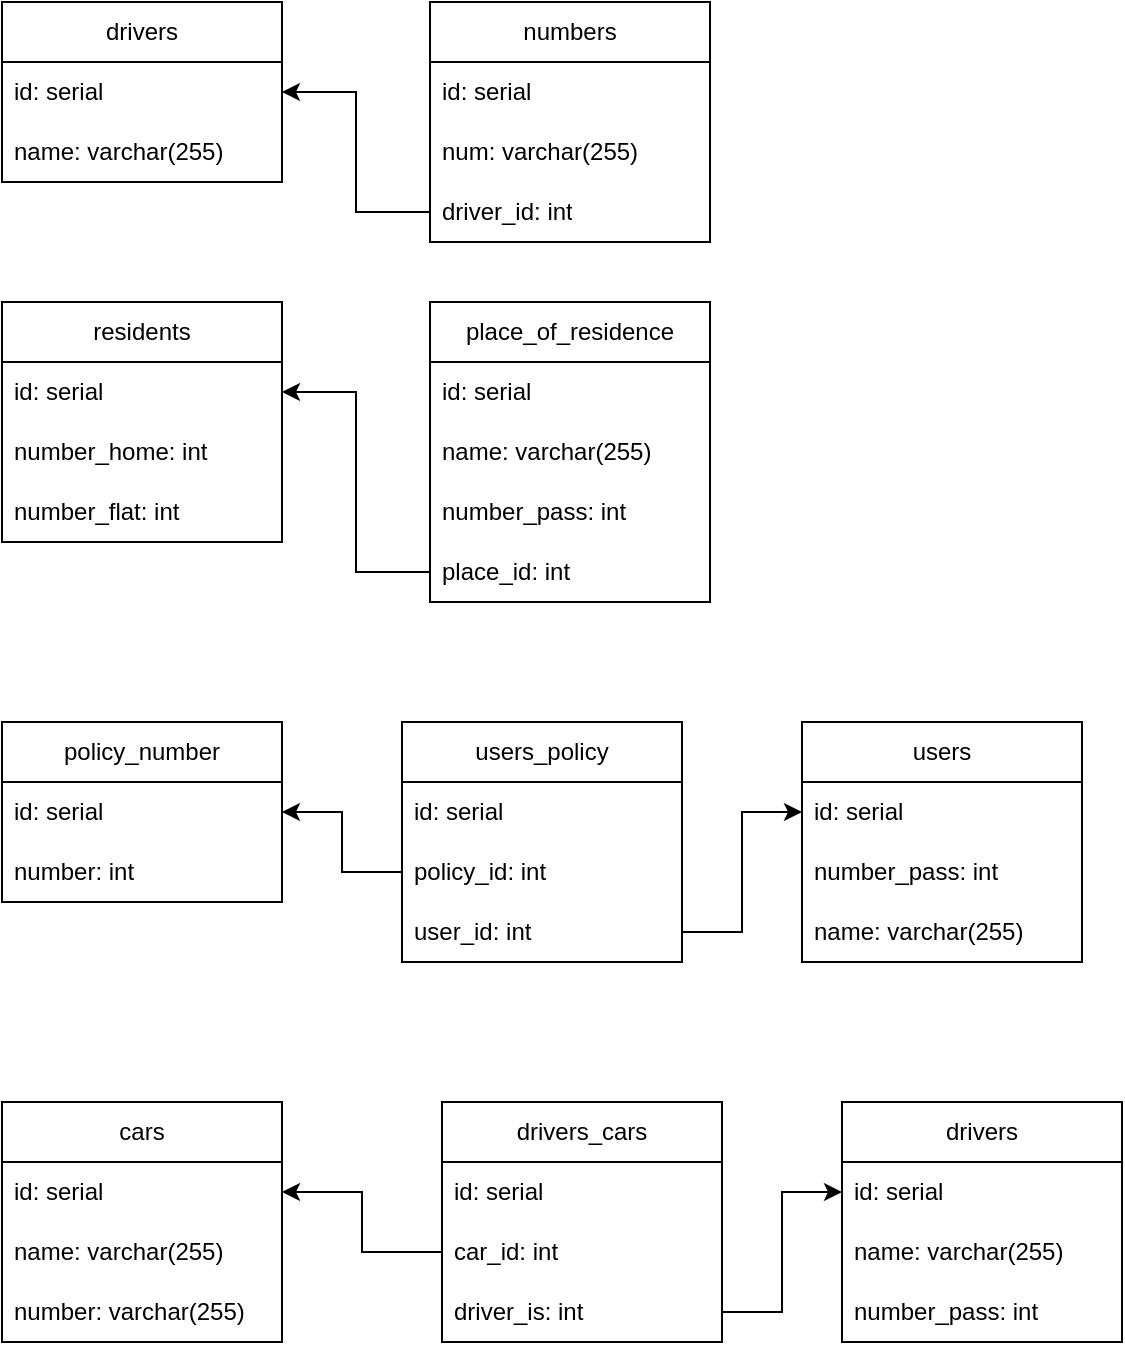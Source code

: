 <mxfile version="20.5.3" type="device"><diagram id="C5RBs43oDa-KdzZeNtuy" name="Page-1"><mxGraphModel dx="1092" dy="709" grid="1" gridSize="10" guides="1" tooltips="1" connect="1" arrows="1" fold="1" page="1" pageScale="1" pageWidth="827" pageHeight="1169" math="0" shadow="0"><root><mxCell id="WIyWlLk6GJQsqaUBKTNV-0"/><mxCell id="WIyWlLk6GJQsqaUBKTNV-1" parent="WIyWlLk6GJQsqaUBKTNV-0"/><mxCell id="gZAt0WOQjb08Eiem1SzB-1" value="drivers" style="swimlane;fontStyle=0;childLayout=stackLayout;horizontal=1;startSize=30;horizontalStack=0;resizeParent=1;resizeParentMax=0;resizeLast=0;collapsible=1;marginBottom=0;whiteSpace=wrap;html=1;" vertex="1" parent="WIyWlLk6GJQsqaUBKTNV-1"><mxGeometry x="60" y="60" width="140" height="90" as="geometry"/></mxCell><mxCell id="gZAt0WOQjb08Eiem1SzB-2" value="&lt;div&gt;&lt;span style=&quot;font-size: 12px;&quot;&gt;id: serial&lt;/span&gt;&lt;/div&gt;" style="text;strokeColor=none;fillColor=none;align=left;verticalAlign=middle;spacingLeft=4;spacingRight=4;overflow=hidden;points=[[0,0.5],[1,0.5]];portConstraint=eastwest;rotatable=0;whiteSpace=wrap;html=1;" vertex="1" parent="gZAt0WOQjb08Eiem1SzB-1"><mxGeometry y="30" width="140" height="30" as="geometry"/></mxCell><mxCell id="gZAt0WOQjb08Eiem1SzB-3" value="name: varchar(255)" style="text;strokeColor=none;fillColor=none;align=left;verticalAlign=middle;spacingLeft=4;spacingRight=4;overflow=hidden;points=[[0,0.5],[1,0.5]];portConstraint=eastwest;rotatable=0;whiteSpace=wrap;html=1;" vertex="1" parent="gZAt0WOQjb08Eiem1SzB-1"><mxGeometry y="60" width="140" height="30" as="geometry"/></mxCell><mxCell id="gZAt0WOQjb08Eiem1SzB-8" value="numbers" style="swimlane;fontStyle=0;childLayout=stackLayout;horizontal=1;startSize=30;horizontalStack=0;resizeParent=1;resizeParentMax=0;resizeLast=0;collapsible=1;marginBottom=0;whiteSpace=wrap;html=1;" vertex="1" parent="WIyWlLk6GJQsqaUBKTNV-1"><mxGeometry x="274" y="60" width="140" height="120" as="geometry"/></mxCell><mxCell id="gZAt0WOQjb08Eiem1SzB-9" value="id: serial" style="text;strokeColor=none;fillColor=none;align=left;verticalAlign=middle;spacingLeft=4;spacingRight=4;overflow=hidden;points=[[0,0.5],[1,0.5]];portConstraint=eastwest;rotatable=0;whiteSpace=wrap;html=1;" vertex="1" parent="gZAt0WOQjb08Eiem1SzB-8"><mxGeometry y="30" width="140" height="30" as="geometry"/></mxCell><mxCell id="gZAt0WOQjb08Eiem1SzB-10" value="num: varchar(255)" style="text;strokeColor=none;fillColor=none;align=left;verticalAlign=middle;spacingLeft=4;spacingRight=4;overflow=hidden;points=[[0,0.5],[1,0.5]];portConstraint=eastwest;rotatable=0;whiteSpace=wrap;html=1;" vertex="1" parent="gZAt0WOQjb08Eiem1SzB-8"><mxGeometry y="60" width="140" height="30" as="geometry"/></mxCell><mxCell id="gZAt0WOQjb08Eiem1SzB-11" value="driver_id: int" style="text;strokeColor=none;fillColor=none;align=left;verticalAlign=middle;spacingLeft=4;spacingRight=4;overflow=hidden;points=[[0,0.5],[1,0.5]];portConstraint=eastwest;rotatable=0;whiteSpace=wrap;html=1;" vertex="1" parent="gZAt0WOQjb08Eiem1SzB-8"><mxGeometry y="90" width="140" height="30" as="geometry"/></mxCell><mxCell id="gZAt0WOQjb08Eiem1SzB-13" value="" style="edgeStyle=orthogonalEdgeStyle;rounded=0;orthogonalLoop=1;jettySize=auto;html=1;entryX=1;entryY=0.5;entryDx=0;entryDy=0;" edge="1" parent="WIyWlLk6GJQsqaUBKTNV-1" source="gZAt0WOQjb08Eiem1SzB-11" target="gZAt0WOQjb08Eiem1SzB-2"><mxGeometry relative="1" as="geometry"/></mxCell><mxCell id="gZAt0WOQjb08Eiem1SzB-14" value="place_of_residence" style="swimlane;fontStyle=0;childLayout=stackLayout;horizontal=1;startSize=30;horizontalStack=0;resizeParent=1;resizeParentMax=0;resizeLast=0;collapsible=1;marginBottom=0;whiteSpace=wrap;html=1;" vertex="1" parent="WIyWlLk6GJQsqaUBKTNV-1"><mxGeometry x="274" y="210" width="140" height="150" as="geometry"/></mxCell><mxCell id="gZAt0WOQjb08Eiem1SzB-15" value="id: serial" style="text;strokeColor=none;fillColor=none;align=left;verticalAlign=middle;spacingLeft=4;spacingRight=4;overflow=hidden;points=[[0,0.5],[1,0.5]];portConstraint=eastwest;rotatable=0;whiteSpace=wrap;html=1;" vertex="1" parent="gZAt0WOQjb08Eiem1SzB-14"><mxGeometry y="30" width="140" height="30" as="geometry"/></mxCell><mxCell id="gZAt0WOQjb08Eiem1SzB-16" value="name: varchar(255)" style="text;strokeColor=none;fillColor=none;align=left;verticalAlign=middle;spacingLeft=4;spacingRight=4;overflow=hidden;points=[[0,0.5],[1,0.5]];portConstraint=eastwest;rotatable=0;whiteSpace=wrap;html=1;" vertex="1" parent="gZAt0WOQjb08Eiem1SzB-14"><mxGeometry y="60" width="140" height="30" as="geometry"/></mxCell><mxCell id="gZAt0WOQjb08Eiem1SzB-17" value="number_pass: int" style="text;strokeColor=none;fillColor=none;align=left;verticalAlign=middle;spacingLeft=4;spacingRight=4;overflow=hidden;points=[[0,0.5],[1,0.5]];portConstraint=eastwest;rotatable=0;whiteSpace=wrap;html=1;" vertex="1" parent="gZAt0WOQjb08Eiem1SzB-14"><mxGeometry y="90" width="140" height="30" as="geometry"/></mxCell><mxCell id="gZAt0WOQjb08Eiem1SzB-23" value="place_id: int" style="text;strokeColor=none;fillColor=none;align=left;verticalAlign=middle;spacingLeft=4;spacingRight=4;overflow=hidden;points=[[0,0.5],[1,0.5]];portConstraint=eastwest;rotatable=0;whiteSpace=wrap;html=1;" vertex="1" parent="gZAt0WOQjb08Eiem1SzB-14"><mxGeometry y="120" width="140" height="30" as="geometry"/></mxCell><mxCell id="gZAt0WOQjb08Eiem1SzB-18" value="residents" style="swimlane;fontStyle=0;childLayout=stackLayout;horizontal=1;startSize=30;horizontalStack=0;resizeParent=1;resizeParentMax=0;resizeLast=0;collapsible=1;marginBottom=0;whiteSpace=wrap;html=1;" vertex="1" parent="WIyWlLk6GJQsqaUBKTNV-1"><mxGeometry x="60" y="210" width="140" height="120" as="geometry"/></mxCell><mxCell id="gZAt0WOQjb08Eiem1SzB-19" value="id: serial" style="text;strokeColor=none;fillColor=none;align=left;verticalAlign=middle;spacingLeft=4;spacingRight=4;overflow=hidden;points=[[0,0.5],[1,0.5]];portConstraint=eastwest;rotatable=0;whiteSpace=wrap;html=1;" vertex="1" parent="gZAt0WOQjb08Eiem1SzB-18"><mxGeometry y="30" width="140" height="30" as="geometry"/></mxCell><mxCell id="gZAt0WOQjb08Eiem1SzB-20" value="number_home: int" style="text;strokeColor=none;fillColor=none;align=left;verticalAlign=middle;spacingLeft=4;spacingRight=4;overflow=hidden;points=[[0,0.5],[1,0.5]];portConstraint=eastwest;rotatable=0;whiteSpace=wrap;html=1;" vertex="1" parent="gZAt0WOQjb08Eiem1SzB-18"><mxGeometry y="60" width="140" height="30" as="geometry"/></mxCell><mxCell id="gZAt0WOQjb08Eiem1SzB-21" value="number_flat: int" style="text;strokeColor=none;fillColor=none;align=left;verticalAlign=middle;spacingLeft=4;spacingRight=4;overflow=hidden;points=[[0,0.5],[1,0.5]];portConstraint=eastwest;rotatable=0;whiteSpace=wrap;html=1;" vertex="1" parent="gZAt0WOQjb08Eiem1SzB-18"><mxGeometry y="90" width="140" height="30" as="geometry"/></mxCell><mxCell id="gZAt0WOQjb08Eiem1SzB-24" value="" style="edgeStyle=orthogonalEdgeStyle;rounded=0;orthogonalLoop=1;jettySize=auto;html=1;entryX=1;entryY=0.5;entryDx=0;entryDy=0;" edge="1" parent="WIyWlLk6GJQsqaUBKTNV-1" source="gZAt0WOQjb08Eiem1SzB-23" target="gZAt0WOQjb08Eiem1SzB-19"><mxGeometry relative="1" as="geometry"/></mxCell><mxCell id="gZAt0WOQjb08Eiem1SzB-25" value="policy_number" style="swimlane;fontStyle=0;childLayout=stackLayout;horizontal=1;startSize=30;horizontalStack=0;resizeParent=1;resizeParentMax=0;resizeLast=0;collapsible=1;marginBottom=0;whiteSpace=wrap;html=1;" vertex="1" parent="WIyWlLk6GJQsqaUBKTNV-1"><mxGeometry x="60" y="420" width="140" height="90" as="geometry"/></mxCell><mxCell id="gZAt0WOQjb08Eiem1SzB-26" value="id: serial" style="text;strokeColor=none;fillColor=none;align=left;verticalAlign=middle;spacingLeft=4;spacingRight=4;overflow=hidden;points=[[0,0.5],[1,0.5]];portConstraint=eastwest;rotatable=0;whiteSpace=wrap;html=1;" vertex="1" parent="gZAt0WOQjb08Eiem1SzB-25"><mxGeometry y="30" width="140" height="30" as="geometry"/></mxCell><mxCell id="gZAt0WOQjb08Eiem1SzB-27" value="number: int" style="text;strokeColor=none;fillColor=none;align=left;verticalAlign=middle;spacingLeft=4;spacingRight=4;overflow=hidden;points=[[0,0.5],[1,0.5]];portConstraint=eastwest;rotatable=0;whiteSpace=wrap;html=1;" vertex="1" parent="gZAt0WOQjb08Eiem1SzB-25"><mxGeometry y="60" width="140" height="30" as="geometry"/></mxCell><mxCell id="gZAt0WOQjb08Eiem1SzB-29" value="users" style="swimlane;fontStyle=0;childLayout=stackLayout;horizontal=1;startSize=30;horizontalStack=0;resizeParent=1;resizeParentMax=0;resizeLast=0;collapsible=1;marginBottom=0;whiteSpace=wrap;html=1;" vertex="1" parent="WIyWlLk6GJQsqaUBKTNV-1"><mxGeometry x="460" y="420" width="140" height="120" as="geometry"/></mxCell><mxCell id="gZAt0WOQjb08Eiem1SzB-30" value="id: serial" style="text;strokeColor=none;fillColor=none;align=left;verticalAlign=middle;spacingLeft=4;spacingRight=4;overflow=hidden;points=[[0,0.5],[1,0.5]];portConstraint=eastwest;rotatable=0;whiteSpace=wrap;html=1;" vertex="1" parent="gZAt0WOQjb08Eiem1SzB-29"><mxGeometry y="30" width="140" height="30" as="geometry"/></mxCell><mxCell id="gZAt0WOQjb08Eiem1SzB-31" value="number_pass: int" style="text;strokeColor=none;fillColor=none;align=left;verticalAlign=middle;spacingLeft=4;spacingRight=4;overflow=hidden;points=[[0,0.5],[1,0.5]];portConstraint=eastwest;rotatable=0;whiteSpace=wrap;html=1;" vertex="1" parent="gZAt0WOQjb08Eiem1SzB-29"><mxGeometry y="60" width="140" height="30" as="geometry"/></mxCell><mxCell id="gZAt0WOQjb08Eiem1SzB-32" value="name: varchar(255)" style="text;strokeColor=none;fillColor=none;align=left;verticalAlign=middle;spacingLeft=4;spacingRight=4;overflow=hidden;points=[[0,0.5],[1,0.5]];portConstraint=eastwest;rotatable=0;whiteSpace=wrap;html=1;" vertex="1" parent="gZAt0WOQjb08Eiem1SzB-29"><mxGeometry y="90" width="140" height="30" as="geometry"/></mxCell><mxCell id="gZAt0WOQjb08Eiem1SzB-33" value="users_policy" style="swimlane;fontStyle=0;childLayout=stackLayout;horizontal=1;startSize=30;horizontalStack=0;resizeParent=1;resizeParentMax=0;resizeLast=0;collapsible=1;marginBottom=0;whiteSpace=wrap;html=1;" vertex="1" parent="WIyWlLk6GJQsqaUBKTNV-1"><mxGeometry x="260" y="420" width="140" height="120" as="geometry"/></mxCell><mxCell id="gZAt0WOQjb08Eiem1SzB-34" value="id: serial" style="text;strokeColor=none;fillColor=none;align=left;verticalAlign=middle;spacingLeft=4;spacingRight=4;overflow=hidden;points=[[0,0.5],[1,0.5]];portConstraint=eastwest;rotatable=0;whiteSpace=wrap;html=1;" vertex="1" parent="gZAt0WOQjb08Eiem1SzB-33"><mxGeometry y="30" width="140" height="30" as="geometry"/></mxCell><mxCell id="gZAt0WOQjb08Eiem1SzB-35" value="policy_id: int" style="text;strokeColor=none;fillColor=none;align=left;verticalAlign=middle;spacingLeft=4;spacingRight=4;overflow=hidden;points=[[0,0.5],[1,0.5]];portConstraint=eastwest;rotatable=0;whiteSpace=wrap;html=1;" vertex="1" parent="gZAt0WOQjb08Eiem1SzB-33"><mxGeometry y="60" width="140" height="30" as="geometry"/></mxCell><mxCell id="gZAt0WOQjb08Eiem1SzB-36" value="user_id: int" style="text;strokeColor=none;fillColor=none;align=left;verticalAlign=middle;spacingLeft=4;spacingRight=4;overflow=hidden;points=[[0,0.5],[1,0.5]];portConstraint=eastwest;rotatable=0;whiteSpace=wrap;html=1;" vertex="1" parent="gZAt0WOQjb08Eiem1SzB-33"><mxGeometry y="90" width="140" height="30" as="geometry"/></mxCell><mxCell id="gZAt0WOQjb08Eiem1SzB-37" value="" style="edgeStyle=orthogonalEdgeStyle;rounded=0;orthogonalLoop=1;jettySize=auto;html=1;entryX=1;entryY=0.5;entryDx=0;entryDy=0;" edge="1" parent="WIyWlLk6GJQsqaUBKTNV-1" source="gZAt0WOQjb08Eiem1SzB-35" target="gZAt0WOQjb08Eiem1SzB-26"><mxGeometry relative="1" as="geometry"/></mxCell><mxCell id="gZAt0WOQjb08Eiem1SzB-38" value="" style="edgeStyle=orthogonalEdgeStyle;rounded=0;orthogonalLoop=1;jettySize=auto;html=1;entryX=0;entryY=0.5;entryDx=0;entryDy=0;" edge="1" parent="WIyWlLk6GJQsqaUBKTNV-1" source="gZAt0WOQjb08Eiem1SzB-36" target="gZAt0WOQjb08Eiem1SzB-30"><mxGeometry relative="1" as="geometry"/></mxCell><mxCell id="gZAt0WOQjb08Eiem1SzB-39" value="cars" style="swimlane;fontStyle=0;childLayout=stackLayout;horizontal=1;startSize=30;horizontalStack=0;resizeParent=1;resizeParentMax=0;resizeLast=0;collapsible=1;marginBottom=0;whiteSpace=wrap;html=1;" vertex="1" parent="WIyWlLk6GJQsqaUBKTNV-1"><mxGeometry x="60" y="610" width="140" height="120" as="geometry"/></mxCell><mxCell id="gZAt0WOQjb08Eiem1SzB-40" value="id: serial" style="text;strokeColor=none;fillColor=none;align=left;verticalAlign=middle;spacingLeft=4;spacingRight=4;overflow=hidden;points=[[0,0.5],[1,0.5]];portConstraint=eastwest;rotatable=0;whiteSpace=wrap;html=1;" vertex="1" parent="gZAt0WOQjb08Eiem1SzB-39"><mxGeometry y="30" width="140" height="30" as="geometry"/></mxCell><mxCell id="gZAt0WOQjb08Eiem1SzB-41" value="name: varchar(255)" style="text;strokeColor=none;fillColor=none;align=left;verticalAlign=middle;spacingLeft=4;spacingRight=4;overflow=hidden;points=[[0,0.5],[1,0.5]];portConstraint=eastwest;rotatable=0;whiteSpace=wrap;html=1;" vertex="1" parent="gZAt0WOQjb08Eiem1SzB-39"><mxGeometry y="60" width="140" height="30" as="geometry"/></mxCell><mxCell id="gZAt0WOQjb08Eiem1SzB-42" value="number: varchar(255)" style="text;strokeColor=none;fillColor=none;align=left;verticalAlign=middle;spacingLeft=4;spacingRight=4;overflow=hidden;points=[[0,0.5],[1,0.5]];portConstraint=eastwest;rotatable=0;whiteSpace=wrap;html=1;" vertex="1" parent="gZAt0WOQjb08Eiem1SzB-39"><mxGeometry y="90" width="140" height="30" as="geometry"/></mxCell><mxCell id="gZAt0WOQjb08Eiem1SzB-43" value="drivers_cars" style="swimlane;fontStyle=0;childLayout=stackLayout;horizontal=1;startSize=30;horizontalStack=0;resizeParent=1;resizeParentMax=0;resizeLast=0;collapsible=1;marginBottom=0;whiteSpace=wrap;html=1;" vertex="1" parent="WIyWlLk6GJQsqaUBKTNV-1"><mxGeometry x="280" y="610" width="140" height="120" as="geometry"/></mxCell><mxCell id="gZAt0WOQjb08Eiem1SzB-44" value="id: serial" style="text;strokeColor=none;fillColor=none;align=left;verticalAlign=middle;spacingLeft=4;spacingRight=4;overflow=hidden;points=[[0,0.5],[1,0.5]];portConstraint=eastwest;rotatable=0;whiteSpace=wrap;html=1;" vertex="1" parent="gZAt0WOQjb08Eiem1SzB-43"><mxGeometry y="30" width="140" height="30" as="geometry"/></mxCell><mxCell id="gZAt0WOQjb08Eiem1SzB-45" value="car_id: int" style="text;strokeColor=none;fillColor=none;align=left;verticalAlign=middle;spacingLeft=4;spacingRight=4;overflow=hidden;points=[[0,0.5],[1,0.5]];portConstraint=eastwest;rotatable=0;whiteSpace=wrap;html=1;" vertex="1" parent="gZAt0WOQjb08Eiem1SzB-43"><mxGeometry y="60" width="140" height="30" as="geometry"/></mxCell><mxCell id="gZAt0WOQjb08Eiem1SzB-46" value="driver_is: int" style="text;strokeColor=none;fillColor=none;align=left;verticalAlign=middle;spacingLeft=4;spacingRight=4;overflow=hidden;points=[[0,0.5],[1,0.5]];portConstraint=eastwest;rotatable=0;whiteSpace=wrap;html=1;" vertex="1" parent="gZAt0WOQjb08Eiem1SzB-43"><mxGeometry y="90" width="140" height="30" as="geometry"/></mxCell><mxCell id="gZAt0WOQjb08Eiem1SzB-47" value="drivers" style="swimlane;fontStyle=0;childLayout=stackLayout;horizontal=1;startSize=30;horizontalStack=0;resizeParent=1;resizeParentMax=0;resizeLast=0;collapsible=1;marginBottom=0;whiteSpace=wrap;html=1;" vertex="1" parent="WIyWlLk6GJQsqaUBKTNV-1"><mxGeometry x="480" y="610" width="140" height="120" as="geometry"/></mxCell><mxCell id="gZAt0WOQjb08Eiem1SzB-48" value="id: serial" style="text;strokeColor=none;fillColor=none;align=left;verticalAlign=middle;spacingLeft=4;spacingRight=4;overflow=hidden;points=[[0,0.5],[1,0.5]];portConstraint=eastwest;rotatable=0;whiteSpace=wrap;html=1;" vertex="1" parent="gZAt0WOQjb08Eiem1SzB-47"><mxGeometry y="30" width="140" height="30" as="geometry"/></mxCell><mxCell id="gZAt0WOQjb08Eiem1SzB-49" value="name: varchar(255)" style="text;strokeColor=none;fillColor=none;align=left;verticalAlign=middle;spacingLeft=4;spacingRight=4;overflow=hidden;points=[[0,0.5],[1,0.5]];portConstraint=eastwest;rotatable=0;whiteSpace=wrap;html=1;" vertex="1" parent="gZAt0WOQjb08Eiem1SzB-47"><mxGeometry y="60" width="140" height="30" as="geometry"/></mxCell><mxCell id="gZAt0WOQjb08Eiem1SzB-50" value="number_pass: int" style="text;strokeColor=none;fillColor=none;align=left;verticalAlign=middle;spacingLeft=4;spacingRight=4;overflow=hidden;points=[[0,0.5],[1,0.5]];portConstraint=eastwest;rotatable=0;whiteSpace=wrap;html=1;" vertex="1" parent="gZAt0WOQjb08Eiem1SzB-47"><mxGeometry y="90" width="140" height="30" as="geometry"/></mxCell><mxCell id="gZAt0WOQjb08Eiem1SzB-51" value="" style="edgeStyle=orthogonalEdgeStyle;rounded=0;orthogonalLoop=1;jettySize=auto;html=1;entryX=1;entryY=0.5;entryDx=0;entryDy=0;" edge="1" parent="WIyWlLk6GJQsqaUBKTNV-1" source="gZAt0WOQjb08Eiem1SzB-45" target="gZAt0WOQjb08Eiem1SzB-40"><mxGeometry relative="1" as="geometry"/></mxCell><mxCell id="gZAt0WOQjb08Eiem1SzB-52" value="" style="edgeStyle=orthogonalEdgeStyle;rounded=0;orthogonalLoop=1;jettySize=auto;html=1;entryX=0;entryY=0.5;entryDx=0;entryDy=0;" edge="1" parent="WIyWlLk6GJQsqaUBKTNV-1" source="gZAt0WOQjb08Eiem1SzB-46" target="gZAt0WOQjb08Eiem1SzB-48"><mxGeometry relative="1" as="geometry"/></mxCell></root></mxGraphModel></diagram></mxfile>